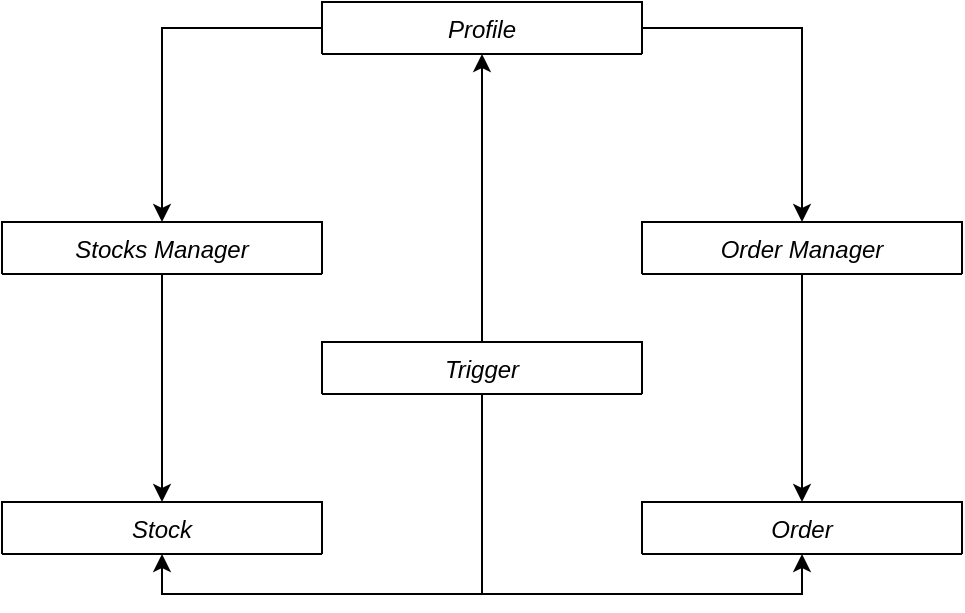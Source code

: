 <mxfile version="21.0.6" type="github">
  <diagram id="C5RBs43oDa-KdzZeNtuy" name="Page-1">
    <mxGraphModel dx="795" dy="445" grid="1" gridSize="10" guides="1" tooltips="1" connect="1" arrows="1" fold="1" page="1" pageScale="1" pageWidth="827" pageHeight="1169" math="0" shadow="0">
      <root>
        <mxCell id="WIyWlLk6GJQsqaUBKTNV-0" />
        <mxCell id="WIyWlLk6GJQsqaUBKTNV-1" parent="WIyWlLk6GJQsqaUBKTNV-0" />
        <mxCell id="VoE8Lztti9GlDLRL7Cn9-174" style="edgeStyle=orthogonalEdgeStyle;rounded=0;orthogonalLoop=1;jettySize=auto;html=1;entryX=0.5;entryY=0;entryDx=0;entryDy=0;" edge="1" parent="WIyWlLk6GJQsqaUBKTNV-1" source="zkfFHV4jXpPFQw0GAbJ--0" target="VoE8Lztti9GlDLRL7Cn9-42">
          <mxGeometry relative="1" as="geometry">
            <mxPoint x="530" y="260" as="targetPoint" />
            <Array as="points">
              <mxPoint x="530" y="173" />
            </Array>
          </mxGeometry>
        </mxCell>
        <mxCell id="VoE8Lztti9GlDLRL7Cn9-175" style="edgeStyle=orthogonalEdgeStyle;rounded=0;orthogonalLoop=1;jettySize=auto;html=1;entryX=0.5;entryY=0;entryDx=0;entryDy=0;" edge="1" parent="WIyWlLk6GJQsqaUBKTNV-1" source="zkfFHV4jXpPFQw0GAbJ--0" target="VoE8Lztti9GlDLRL7Cn9-15">
          <mxGeometry relative="1" as="geometry">
            <Array as="points">
              <mxPoint x="210" y="173" />
            </Array>
          </mxGeometry>
        </mxCell>
        <mxCell id="zkfFHV4jXpPFQw0GAbJ--0" value="Profile" style="swimlane;fontStyle=2;align=center;verticalAlign=top;childLayout=stackLayout;horizontal=1;startSize=26;horizontalStack=0;resizeParent=1;resizeLast=0;collapsible=1;marginBottom=0;rounded=0;shadow=0;strokeWidth=1;" parent="WIyWlLk6GJQsqaUBKTNV-1" vertex="1" collapsed="1">
          <mxGeometry x="290" y="160" width="160" height="26" as="geometry">
            <mxRectangle x="10" y="74" width="180" height="280" as="alternateBounds" />
          </mxGeometry>
        </mxCell>
        <mxCell id="zkfFHV4jXpPFQw0GAbJ--1" value="ID" style="text;align=left;verticalAlign=top;spacingLeft=4;spacingRight=4;overflow=hidden;rotatable=0;points=[[0,0.5],[1,0.5]];portConstraint=eastwest;" parent="zkfFHV4jXpPFQw0GAbJ--0" vertex="1">
          <mxGeometry y="26" width="180" height="26" as="geometry" />
        </mxCell>
        <mxCell id="VoE8Lztti9GlDLRL7Cn9-77" value="Name" style="text;align=left;verticalAlign=top;spacingLeft=4;spacingRight=4;overflow=hidden;rotatable=0;points=[[0,0.5],[1,0.5]];portConstraint=eastwest;" vertex="1" parent="zkfFHV4jXpPFQw0GAbJ--0">
          <mxGeometry y="52" width="180" height="26" as="geometry" />
        </mxCell>
        <mxCell id="VoE8Lztti9GlDLRL7Cn9-10" value="Email Address" style="text;align=left;verticalAlign=top;spacingLeft=4;spacingRight=4;overflow=hidden;rotatable=0;points=[[0,0.5],[1,0.5]];portConstraint=eastwest;rounded=0;shadow=0;html=0;" vertex="1" parent="zkfFHV4jXpPFQw0GAbJ--0">
          <mxGeometry y="78" width="180" height="28" as="geometry" />
        </mxCell>
        <mxCell id="VoE8Lztti9GlDLRL7Cn9-27" value="Phone Number" style="text;align=left;verticalAlign=top;spacingLeft=4;spacingRight=4;overflow=hidden;rotatable=0;points=[[0,0.5],[1,0.5]];portConstraint=eastwest;rounded=0;shadow=0;html=0;" vertex="1" parent="zkfFHV4jXpPFQw0GAbJ--0">
          <mxGeometry y="106" width="180" height="28" as="geometry" />
        </mxCell>
        <mxCell id="VoE8Lztti9GlDLRL7Cn9-11" value="Status" style="text;align=left;verticalAlign=top;spacingLeft=4;spacingRight=4;overflow=hidden;rotatable=0;points=[[0,0.5],[1,0.5]];portConstraint=eastwest;rounded=0;shadow=0;html=0;" vertex="1" parent="zkfFHV4jXpPFQw0GAbJ--0">
          <mxGeometry y="134" width="180" height="30" as="geometry" />
        </mxCell>
        <mxCell id="VoE8Lztti9GlDLRL7Cn9-12" value="Secret" style="text;align=left;verticalAlign=top;spacingLeft=4;spacingRight=4;overflow=hidden;rotatable=0;points=[[0,0.5],[1,0.5]];portConstraint=eastwest;rounded=0;shadow=0;html=0;" vertex="1" parent="zkfFHV4jXpPFQw0GAbJ--0">
          <mxGeometry y="164" width="180" height="30" as="geometry" />
        </mxCell>
        <mxCell id="zkfFHV4jXpPFQw0GAbJ--4" value="" style="line;html=1;strokeWidth=1;align=left;verticalAlign=middle;spacingTop=-1;spacingLeft=3;spacingRight=3;rotatable=0;labelPosition=right;points=[];portConstraint=eastwest;" parent="zkfFHV4jXpPFQw0GAbJ--0" vertex="1">
          <mxGeometry y="194" width="180" height="8" as="geometry" />
        </mxCell>
        <mxCell id="zkfFHV4jXpPFQw0GAbJ--5" value="Update" style="text;align=left;verticalAlign=top;spacingLeft=4;spacingRight=4;overflow=hidden;rotatable=0;points=[[0,0.5],[1,0.5]];portConstraint=eastwest;" parent="zkfFHV4jXpPFQw0GAbJ--0" vertex="1">
          <mxGeometry y="202" width="180" height="26" as="geometry" />
        </mxCell>
        <mxCell id="VoE8Lztti9GlDLRL7Cn9-13" value="Recover Secret" style="text;align=left;verticalAlign=top;spacingLeft=4;spacingRight=4;overflow=hidden;rotatable=0;points=[[0,0.5],[1,0.5]];portConstraint=eastwest;" vertex="1" parent="zkfFHV4jXpPFQw0GAbJ--0">
          <mxGeometry y="228" width="180" height="26" as="geometry" />
        </mxCell>
        <mxCell id="VoE8Lztti9GlDLRL7Cn9-14" value="Block" style="text;align=left;verticalAlign=top;spacingLeft=4;spacingRight=4;overflow=hidden;rotatable=0;points=[[0,0.5],[1,0.5]];portConstraint=eastwest;" vertex="1" parent="zkfFHV4jXpPFQw0GAbJ--0">
          <mxGeometry y="254" width="180" height="26" as="geometry" />
        </mxCell>
        <mxCell id="VoE8Lztti9GlDLRL7Cn9-168" style="edgeStyle=orthogonalEdgeStyle;rounded=0;orthogonalLoop=1;jettySize=auto;html=1;entryX=0.5;entryY=0;entryDx=0;entryDy=0;" edge="1" parent="WIyWlLk6GJQsqaUBKTNV-1" source="VoE8Lztti9GlDLRL7Cn9-42" target="VoE8Lztti9GlDLRL7Cn9-128">
          <mxGeometry relative="1" as="geometry" />
        </mxCell>
        <mxCell id="VoE8Lztti9GlDLRL7Cn9-42" value="Order Manager" style="swimlane;fontStyle=2;align=center;verticalAlign=top;childLayout=stackLayout;horizontal=1;startSize=26;horizontalStack=0;resizeParent=1;resizeLast=0;collapsible=1;marginBottom=0;rounded=0;shadow=0;strokeWidth=1;" vertex="1" collapsed="1" parent="WIyWlLk6GJQsqaUBKTNV-1">
          <mxGeometry x="450" y="270" width="160" height="26" as="geometry">
            <mxRectangle x="330" y="74" width="180" height="286" as="alternateBounds" />
          </mxGeometry>
        </mxCell>
        <mxCell id="VoE8Lztti9GlDLRL7Cn9-79" value="ID" style="text;align=left;verticalAlign=top;spacingLeft=4;spacingRight=4;overflow=hidden;rotatable=0;points=[[0,0.5],[1,0.5]];portConstraint=eastwest;" vertex="1" parent="VoE8Lztti9GlDLRL7Cn9-42">
          <mxGeometry y="26" width="180" height="26" as="geometry" />
        </mxCell>
        <mxCell id="VoE8Lztti9GlDLRL7Cn9-44" value="Triggers" style="text;align=left;verticalAlign=top;spacingLeft=4;spacingRight=4;overflow=hidden;rotatable=0;points=[[0,0.5],[1,0.5]];portConstraint=eastwest;rounded=0;shadow=0;html=0;" vertex="1" parent="VoE8Lztti9GlDLRL7Cn9-42">
          <mxGeometry y="52" width="180" height="30" as="geometry" />
        </mxCell>
        <mxCell id="VoE8Lztti9GlDLRL7Cn9-45" value="Type" style="text;align=left;verticalAlign=top;spacingLeft=4;spacingRight=4;overflow=hidden;rotatable=0;points=[[0,0.5],[1,0.5]];portConstraint=eastwest;rounded=0;shadow=0;html=0;" vertex="1" parent="VoE8Lztti9GlDLRL7Cn9-42">
          <mxGeometry y="82" width="180" height="30" as="geometry" />
        </mxCell>
        <mxCell id="VoE8Lztti9GlDLRL7Cn9-46" value="Orders Pool" style="text;align=left;verticalAlign=top;spacingLeft=4;spacingRight=4;overflow=hidden;rotatable=0;points=[[0,0.5],[1,0.5]];portConstraint=eastwest;rounded=0;shadow=0;html=0;" vertex="1" parent="VoE8Lztti9GlDLRL7Cn9-42">
          <mxGeometry y="112" width="180" height="28" as="geometry" />
        </mxCell>
        <mxCell id="VoE8Lztti9GlDLRL7Cn9-50" value="" style="line;html=1;strokeWidth=1;align=left;verticalAlign=middle;spacingTop=-1;spacingLeft=3;spacingRight=3;rotatable=0;labelPosition=right;points=[];portConstraint=eastwest;" vertex="1" parent="VoE8Lztti9GlDLRL7Cn9-42">
          <mxGeometry y="140" width="180" height="8" as="geometry" />
        </mxCell>
        <mxCell id="VoE8Lztti9GlDLRL7Cn9-52" value="Create Order" style="text;align=left;verticalAlign=top;spacingLeft=4;spacingRight=4;overflow=hidden;rotatable=0;points=[[0,0.5],[1,0.5]];portConstraint=eastwest;" vertex="1" parent="VoE8Lztti9GlDLRL7Cn9-42">
          <mxGeometry y="148" width="180" height="26" as="geometry" />
        </mxCell>
        <mxCell id="VoE8Lztti9GlDLRL7Cn9-149" value="Send Order" style="text;align=left;verticalAlign=top;spacingLeft=4;spacingRight=4;overflow=hidden;rotatable=0;points=[[0,0.5],[1,0.5]];portConstraint=eastwest;" vertex="1" parent="VoE8Lztti9GlDLRL7Cn9-42">
          <mxGeometry y="174" width="180" height="26" as="geometry" />
        </mxCell>
        <mxCell id="VoE8Lztti9GlDLRL7Cn9-51" value="Update Order" style="text;align=left;verticalAlign=top;spacingLeft=4;spacingRight=4;overflow=hidden;rotatable=0;points=[[0,0.5],[1,0.5]];portConstraint=eastwest;" vertex="1" parent="VoE8Lztti9GlDLRL7Cn9-42">
          <mxGeometry y="200" width="180" height="26" as="geometry" />
        </mxCell>
        <mxCell id="VoE8Lztti9GlDLRL7Cn9-60" value="Agroup Order" style="text;align=left;verticalAlign=top;spacingLeft=4;spacingRight=4;overflow=hidden;rotatable=0;points=[[0,0.5],[1,0.5]];portConstraint=eastwest;" vertex="1" parent="VoE8Lztti9GlDLRL7Cn9-42">
          <mxGeometry y="226" width="180" height="26" as="geometry" />
        </mxCell>
        <mxCell id="VoE8Lztti9GlDLRL7Cn9-61" value="Publish Order" style="text;align=left;verticalAlign=top;spacingLeft=4;spacingRight=4;overflow=hidden;rotatable=0;points=[[0,0.5],[1,0.5]];portConstraint=eastwest;" vertex="1" parent="VoE8Lztti9GlDLRL7Cn9-42">
          <mxGeometry y="252" width="180" height="26" as="geometry" />
        </mxCell>
        <mxCell id="VoE8Lztti9GlDLRL7Cn9-169" style="edgeStyle=orthogonalEdgeStyle;rounded=0;orthogonalLoop=1;jettySize=auto;html=1;entryX=0.5;entryY=0;entryDx=0;entryDy=0;" edge="1" parent="WIyWlLk6GJQsqaUBKTNV-1" source="VoE8Lztti9GlDLRL7Cn9-15" target="VoE8Lztti9GlDLRL7Cn9-63">
          <mxGeometry relative="1" as="geometry" />
        </mxCell>
        <mxCell id="VoE8Lztti9GlDLRL7Cn9-15" value="Stocks Manager" style="swimlane;fontStyle=2;align=center;verticalAlign=top;childLayout=stackLayout;horizontal=1;startSize=26;horizontalStack=0;resizeParent=1;resizeLast=0;collapsible=1;marginBottom=0;rounded=0;shadow=0;strokeWidth=1;" vertex="1" collapsed="1" parent="WIyWlLk6GJQsqaUBKTNV-1">
          <mxGeometry x="130" y="270" width="160" height="26" as="geometry">
            <mxRectangle x="170" y="74" width="180" height="442" as="alternateBounds" />
          </mxGeometry>
        </mxCell>
        <mxCell id="VoE8Lztti9GlDLRL7Cn9-78" value="ID" style="text;align=left;verticalAlign=top;spacingLeft=4;spacingRight=4;overflow=hidden;rotatable=0;points=[[0,0.5],[1,0.5]];portConstraint=eastwest;" vertex="1" parent="VoE8Lztti9GlDLRL7Cn9-15">
          <mxGeometry y="26" width="180" height="26" as="geometry" />
        </mxCell>
        <mxCell id="VoE8Lztti9GlDLRL7Cn9-16" value="Stocks Pool" style="text;align=left;verticalAlign=top;spacingLeft=4;spacingRight=4;overflow=hidden;rotatable=0;points=[[0,0.5],[1,0.5]];portConstraint=eastwest;" vertex="1" parent="VoE8Lztti9GlDLRL7Cn9-15">
          <mxGeometry y="52" width="180" height="26" as="geometry" />
        </mxCell>
        <mxCell id="VoE8Lztti9GlDLRL7Cn9-24" value="Layout" style="text;align=left;verticalAlign=top;spacingLeft=4;spacingRight=4;overflow=hidden;rotatable=0;points=[[0,0.5],[1,0.5]];portConstraint=eastwest;rounded=0;shadow=0;html=0;" vertex="1" parent="VoE8Lztti9GlDLRL7Cn9-15">
          <mxGeometry y="78" width="180" height="30" as="geometry" />
        </mxCell>
        <mxCell id="VoE8Lztti9GlDLRL7Cn9-18" value="Trades History" style="text;align=left;verticalAlign=top;spacingLeft=4;spacingRight=4;overflow=hidden;rotatable=0;points=[[0,0.5],[1,0.5]];portConstraint=eastwest;rounded=0;shadow=0;html=0;" vertex="1" parent="VoE8Lztti9GlDLRL7Cn9-15">
          <mxGeometry y="108" width="180" height="30" as="geometry" />
        </mxCell>
        <mxCell id="VoE8Lztti9GlDLRL7Cn9-26" value="Sugestions Pool" style="text;align=left;verticalAlign=top;spacingLeft=4;spacingRight=4;overflow=hidden;rotatable=0;points=[[0,0.5],[1,0.5]];portConstraint=eastwest;rounded=0;shadow=0;html=0;" vertex="1" parent="VoE8Lztti9GlDLRL7Cn9-15">
          <mxGeometry y="138" width="180" height="28" as="geometry" />
        </mxCell>
        <mxCell id="VoE8Lztti9GlDLRL7Cn9-39" value="Bids Pool" style="text;align=left;verticalAlign=top;spacingLeft=4;spacingRight=4;overflow=hidden;rotatable=0;points=[[0,0.5],[1,0.5]];portConstraint=eastwest;rounded=0;shadow=0;html=0;" vertex="1" parent="VoE8Lztti9GlDLRL7Cn9-15">
          <mxGeometry y="166" width="180" height="28" as="geometry" />
        </mxCell>
        <mxCell id="VoE8Lztti9GlDLRL7Cn9-57" value="Bids History" style="text;align=left;verticalAlign=top;spacingLeft=4;spacingRight=4;overflow=hidden;rotatable=0;points=[[0,0.5],[1,0.5]];portConstraint=eastwest;rounded=0;shadow=0;html=0;" vertex="1" parent="VoE8Lztti9GlDLRL7Cn9-15">
          <mxGeometry y="194" width="180" height="28" as="geometry" />
        </mxCell>
        <mxCell id="VoE8Lztti9GlDLRL7Cn9-17" value="Triggers" style="text;align=left;verticalAlign=top;spacingLeft=4;spacingRight=4;overflow=hidden;rotatable=0;points=[[0,0.5],[1,0.5]];portConstraint=eastwest;rounded=0;shadow=0;html=0;" vertex="1" parent="VoE8Lztti9GlDLRL7Cn9-15">
          <mxGeometry y="222" width="180" height="28" as="geometry" />
        </mxCell>
        <mxCell id="VoE8Lztti9GlDLRL7Cn9-164" value="Fast Trade" style="text;align=left;verticalAlign=top;spacingLeft=4;spacingRight=4;overflow=hidden;rotatable=0;points=[[0,0.5],[1,0.5]];portConstraint=eastwest;" vertex="1" parent="VoE8Lztti9GlDLRL7Cn9-15">
          <mxGeometry y="250" width="180" height="26" as="geometry" />
        </mxCell>
        <mxCell id="VoE8Lztti9GlDLRL7Cn9-20" value="" style="line;html=1;strokeWidth=1;align=left;verticalAlign=middle;spacingTop=-1;spacingLeft=3;spacingRight=3;rotatable=0;labelPosition=right;points=[];portConstraint=eastwest;" vertex="1" parent="VoE8Lztti9GlDLRL7Cn9-15">
          <mxGeometry y="276" width="180" height="8" as="geometry" />
        </mxCell>
        <mxCell id="VoE8Lztti9GlDLRL7Cn9-21" value="Simulate" style="text;align=left;verticalAlign=top;spacingLeft=4;spacingRight=4;overflow=hidden;rotatable=0;points=[[0,0.5],[1,0.5]];portConstraint=eastwest;" vertex="1" parent="VoE8Lztti9GlDLRL7Cn9-15">
          <mxGeometry y="284" width="180" height="26" as="geometry" />
        </mxCell>
        <mxCell id="VoE8Lztti9GlDLRL7Cn9-22" value="Buy" style="text;align=left;verticalAlign=top;spacingLeft=4;spacingRight=4;overflow=hidden;rotatable=0;points=[[0,0.5],[1,0.5]];portConstraint=eastwest;" vertex="1" parent="VoE8Lztti9GlDLRL7Cn9-15">
          <mxGeometry y="310" width="180" height="26" as="geometry" />
        </mxCell>
        <mxCell id="VoE8Lztti9GlDLRL7Cn9-40" value="Sell" style="text;align=left;verticalAlign=top;spacingLeft=4;spacingRight=4;overflow=hidden;rotatable=0;points=[[0,0.5],[1,0.5]];portConstraint=eastwest;" vertex="1" parent="VoE8Lztti9GlDLRL7Cn9-15">
          <mxGeometry y="336" width="180" height="26" as="geometry" />
        </mxCell>
        <mxCell id="VoE8Lztti9GlDLRL7Cn9-23" value="Set Layout" style="text;align=left;verticalAlign=top;spacingLeft=4;spacingRight=4;overflow=hidden;rotatable=0;points=[[0,0.5],[1,0.5]];portConstraint=eastwest;" vertex="1" parent="VoE8Lztti9GlDLRL7Cn9-15">
          <mxGeometry y="362" width="180" height="30" as="geometry" />
        </mxCell>
        <mxCell id="VoE8Lztti9GlDLRL7Cn9-41" value="Agroup Stocks" style="text;align=left;verticalAlign=top;spacingLeft=4;spacingRight=4;overflow=hidden;rotatable=0;points=[[0,0.5],[1,0.5]];portConstraint=eastwest;" vertex="1" parent="VoE8Lztti9GlDLRL7Cn9-15">
          <mxGeometry y="392" width="180" height="30" as="geometry" />
        </mxCell>
        <mxCell id="VoE8Lztti9GlDLRL7Cn9-63" value="Stock" style="swimlane;fontStyle=2;align=center;verticalAlign=top;childLayout=stackLayout;horizontal=1;startSize=26;horizontalStack=0;resizeParent=1;resizeLast=0;collapsible=1;marginBottom=0;rounded=0;shadow=0;strokeWidth=1;" vertex="1" collapsed="1" parent="WIyWlLk6GJQsqaUBKTNV-1">
          <mxGeometry x="130" y="410" width="160" height="26" as="geometry">
            <mxRectangle x="490" y="74" width="160" height="696" as="alternateBounds" />
          </mxGeometry>
        </mxCell>
        <mxCell id="VoE8Lztti9GlDLRL7Cn9-75" value="ID" style="text;align=left;verticalAlign=top;spacingLeft=4;spacingRight=4;overflow=hidden;rotatable=0;points=[[0,0.5],[1,0.5]];portConstraint=eastwest;rounded=0;shadow=0;html=0;" vertex="1" parent="VoE8Lztti9GlDLRL7Cn9-63">
          <mxGeometry y="26" width="160" height="30" as="geometry" />
        </mxCell>
        <mxCell id="VoE8Lztti9GlDLRL7Cn9-153" value="Description" style="text;align=left;verticalAlign=top;spacingLeft=4;spacingRight=4;overflow=hidden;rotatable=0;points=[[0,0.5],[1,0.5]];portConstraint=eastwest;rounded=0;shadow=0;html=0;" vertex="1" parent="VoE8Lztti9GlDLRL7Cn9-63">
          <mxGeometry y="56" width="160" height="30" as="geometry" />
        </mxCell>
        <mxCell id="VoE8Lztti9GlDLRL7Cn9-76" value="Group" style="text;align=left;verticalAlign=top;spacingLeft=4;spacingRight=4;overflow=hidden;rotatable=0;points=[[0,0.5],[1,0.5]];portConstraint=eastwest;rounded=0;shadow=0;html=0;" vertex="1" parent="VoE8Lztti9GlDLRL7Cn9-63">
          <mxGeometry y="86" width="160" height="30" as="geometry" />
        </mxCell>
        <mxCell id="VoE8Lztti9GlDLRL7Cn9-96" value="Analysis Period" style="text;align=left;verticalAlign=top;spacingLeft=4;spacingRight=4;overflow=hidden;rotatable=0;points=[[0,0.5],[1,0.5]];portConstraint=eastwest;rounded=0;shadow=0;html=0;" vertex="1" parent="VoE8Lztti9GlDLRL7Cn9-63">
          <mxGeometry y="116" width="160" height="34" as="geometry" />
        </mxCell>
        <mxCell id="VoE8Lztti9GlDLRL7Cn9-65" value="Actual Price" style="text;align=left;verticalAlign=top;spacingLeft=4;spacingRight=4;overflow=hidden;rotatable=0;points=[[0,0.5],[1,0.5]];portConstraint=eastwest;rounded=0;shadow=0;html=0;" vertex="1" parent="VoE8Lztti9GlDLRL7Cn9-63">
          <mxGeometry y="150" width="160" height="30" as="geometry" />
        </mxCell>
        <mxCell id="VoE8Lztti9GlDLRL7Cn9-93" value="Opening" style="text;align=left;verticalAlign=top;spacingLeft=4;spacingRight=4;overflow=hidden;rotatable=0;points=[[0,0.5],[1,0.5]];portConstraint=eastwest;rounded=0;shadow=0;html=0;" vertex="1" parent="VoE8Lztti9GlDLRL7Cn9-63">
          <mxGeometry y="180" width="160" height="30" as="geometry" />
        </mxCell>
        <mxCell id="VoE8Lztti9GlDLRL7Cn9-94" value="Closure" style="text;align=left;verticalAlign=top;spacingLeft=4;spacingRight=4;overflow=hidden;rotatable=0;points=[[0,0.5],[1,0.5]];portConstraint=eastwest;rounded=0;shadow=0;html=0;" vertex="1" parent="VoE8Lztti9GlDLRL7Cn9-63">
          <mxGeometry y="210" width="160" height="30" as="geometry" />
        </mxCell>
        <mxCell id="VoE8Lztti9GlDLRL7Cn9-84" value="Type" style="text;align=left;verticalAlign=top;spacingLeft=4;spacingRight=4;overflow=hidden;rotatable=0;points=[[0,0.5],[1,0.5]];portConstraint=eastwest;rounded=0;shadow=0;html=0;" vertex="1" parent="VoE8Lztti9GlDLRL7Cn9-63">
          <mxGeometry y="240" width="160" height="30" as="geometry" />
        </mxCell>
        <mxCell id="VoE8Lztti9GlDLRL7Cn9-73" value="Volume" style="text;align=left;verticalAlign=top;spacingLeft=4;spacingRight=4;overflow=hidden;rotatable=0;points=[[0,0.5],[1,0.5]];portConstraint=eastwest;rounded=0;shadow=0;html=0;" vertex="1" parent="VoE8Lztti9GlDLRL7Cn9-63">
          <mxGeometry y="270" width="160" height="34" as="geometry" />
        </mxCell>
        <mxCell id="VoE8Lztti9GlDLRL7Cn9-158" value="Financial Value" style="text;align=left;verticalAlign=top;spacingLeft=4;spacingRight=4;overflow=hidden;rotatable=0;points=[[0,0.5],[1,0.5]];portConstraint=eastwest;rounded=0;shadow=0;html=0;" vertex="1" parent="VoE8Lztti9GlDLRL7Cn9-63">
          <mxGeometry y="304" width="160" height="34" as="geometry" />
        </mxCell>
        <mxCell id="VoE8Lztti9GlDLRL7Cn9-80" value="Sales History" style="text;align=left;verticalAlign=top;spacingLeft=4;spacingRight=4;overflow=hidden;rotatable=0;points=[[0,0.5],[1,0.5]];portConstraint=eastwest;rounded=0;shadow=0;html=0;" vertex="1" parent="VoE8Lztti9GlDLRL7Cn9-63">
          <mxGeometry y="338" width="160" height="34" as="geometry" />
        </mxCell>
        <mxCell id="VoE8Lztti9GlDLRL7Cn9-81" value="Purchase History" style="text;align=left;verticalAlign=top;spacingLeft=4;spacingRight=4;overflow=hidden;rotatable=0;points=[[0,0.5],[1,0.5]];portConstraint=eastwest;rounded=0;shadow=0;html=0;" vertex="1" parent="VoE8Lztti9GlDLRL7Cn9-63">
          <mxGeometry y="372" width="160" height="34" as="geometry" />
        </mxCell>
        <mxCell id="VoE8Lztti9GlDLRL7Cn9-74" value="Bid Status" style="text;align=left;verticalAlign=top;spacingLeft=4;spacingRight=4;overflow=hidden;rotatable=0;points=[[0,0.5],[1,0.5]];portConstraint=eastwest;rounded=0;shadow=0;html=0;" vertex="1" parent="VoE8Lztti9GlDLRL7Cn9-63">
          <mxGeometry y="406" width="160" height="34" as="geometry" />
        </mxCell>
        <mxCell id="VoE8Lztti9GlDLRL7Cn9-150" value="Orders" style="text;align=left;verticalAlign=top;spacingLeft=4;spacingRight=4;overflow=hidden;rotatable=0;points=[[0,0.5],[1,0.5]];portConstraint=eastwest;rounded=0;shadow=0;html=0;" vertex="1" parent="VoE8Lztti9GlDLRL7Cn9-63">
          <mxGeometry y="440" width="160" height="34" as="geometry" />
        </mxCell>
        <mxCell id="VoE8Lztti9GlDLRL7Cn9-67" value="" style="line;html=1;strokeWidth=1;align=left;verticalAlign=middle;spacingTop=-1;spacingLeft=3;spacingRight=3;rotatable=0;labelPosition=right;points=[];portConstraint=eastwest;" vertex="1" parent="VoE8Lztti9GlDLRL7Cn9-63">
          <mxGeometry y="474" width="160" height="8" as="geometry" />
        </mxCell>
        <mxCell id="VoE8Lztti9GlDLRL7Cn9-68" value="Generate Graph" style="text;align=left;verticalAlign=top;spacingLeft=4;spacingRight=4;overflow=hidden;rotatable=0;points=[[0,0.5],[1,0.5]];portConstraint=eastwest;" vertex="1" parent="VoE8Lztti9GlDLRL7Cn9-63">
          <mxGeometry y="482" width="160" height="26" as="geometry" />
        </mxCell>
        <mxCell id="VoE8Lztti9GlDLRL7Cn9-69" value="Update History" style="text;align=left;verticalAlign=top;spacingLeft=4;spacingRight=4;overflow=hidden;rotatable=0;points=[[0,0.5],[1,0.5]];portConstraint=eastwest;" vertex="1" parent="VoE8Lztti9GlDLRL7Cn9-63">
          <mxGeometry y="508" width="160" height="26" as="geometry" />
        </mxCell>
        <mxCell id="VoE8Lztti9GlDLRL7Cn9-82" value="Add Orders" style="text;align=left;verticalAlign=top;spacingLeft=4;spacingRight=4;overflow=hidden;rotatable=0;points=[[0,0.5],[1,0.5]];portConstraint=eastwest;" vertex="1" parent="VoE8Lztti9GlDLRL7Cn9-63">
          <mxGeometry y="534" width="160" height="26" as="geometry" />
        </mxCell>
        <mxCell id="VoE8Lztti9GlDLRL7Cn9-90" value="Calculate Highest Rise" style="text;align=left;verticalAlign=top;spacingLeft=4;spacingRight=4;overflow=hidden;rotatable=0;points=[[0,0.5],[1,0.5]];portConstraint=eastwest;" vertex="1" parent="VoE8Lztti9GlDLRL7Cn9-63">
          <mxGeometry y="560" width="160" height="26" as="geometry" />
        </mxCell>
        <mxCell id="VoE8Lztti9GlDLRL7Cn9-92" value="Calculate Lowest Rise" style="text;align=left;verticalAlign=top;spacingLeft=4;spacingRight=4;overflow=hidden;rotatable=0;points=[[0,0.5],[1,0.5]];portConstraint=eastwest;" vertex="1" parent="VoE8Lztti9GlDLRL7Cn9-63">
          <mxGeometry y="586" width="160" height="26" as="geometry" />
        </mxCell>
        <mxCell id="VoE8Lztti9GlDLRL7Cn9-161" value="Calculate Lowest Rise" style="text;align=left;verticalAlign=top;spacingLeft=4;spacingRight=4;overflow=hidden;rotatable=0;points=[[0,0.5],[1,0.5]];portConstraint=eastwest;" vertex="1" parent="VoE8Lztti9GlDLRL7Cn9-63">
          <mxGeometry y="612" width="160" height="26" as="geometry" />
        </mxCell>
        <mxCell id="VoE8Lztti9GlDLRL7Cn9-171" style="edgeStyle=orthogonalEdgeStyle;rounded=0;orthogonalLoop=1;jettySize=auto;html=1;entryX=0.5;entryY=1;entryDx=0;entryDy=0;" edge="1" parent="WIyWlLk6GJQsqaUBKTNV-1" source="VoE8Lztti9GlDLRL7Cn9-100" target="zkfFHV4jXpPFQw0GAbJ--0">
          <mxGeometry relative="1" as="geometry" />
        </mxCell>
        <mxCell id="VoE8Lztti9GlDLRL7Cn9-172" style="edgeStyle=orthogonalEdgeStyle;rounded=0;orthogonalLoop=1;jettySize=auto;html=1;entryX=0.5;entryY=1;entryDx=0;entryDy=0;" edge="1" parent="WIyWlLk6GJQsqaUBKTNV-1" source="VoE8Lztti9GlDLRL7Cn9-100" target="VoE8Lztti9GlDLRL7Cn9-128">
          <mxGeometry relative="1" as="geometry" />
        </mxCell>
        <mxCell id="VoE8Lztti9GlDLRL7Cn9-173" style="edgeStyle=orthogonalEdgeStyle;rounded=0;orthogonalLoop=1;jettySize=auto;html=1;entryX=0.5;entryY=1;entryDx=0;entryDy=0;" edge="1" parent="WIyWlLk6GJQsqaUBKTNV-1" source="VoE8Lztti9GlDLRL7Cn9-100" target="VoE8Lztti9GlDLRL7Cn9-63">
          <mxGeometry relative="1" as="geometry" />
        </mxCell>
        <mxCell id="VoE8Lztti9GlDLRL7Cn9-100" value="Trigger" style="swimlane;fontStyle=2;align=center;verticalAlign=top;childLayout=stackLayout;horizontal=1;startSize=26;horizontalStack=0;resizeParent=1;resizeLast=0;collapsible=1;marginBottom=0;rounded=0;shadow=0;strokeWidth=1;" vertex="1" collapsed="1" parent="WIyWlLk6GJQsqaUBKTNV-1">
          <mxGeometry x="290" y="330" width="160" height="26" as="geometry">
            <mxRectangle x="290" y="330" width="160" height="344" as="alternateBounds" />
          </mxGeometry>
        </mxCell>
        <mxCell id="VoE8Lztti9GlDLRL7Cn9-101" value="ID" style="text;align=left;verticalAlign=top;spacingLeft=4;spacingRight=4;overflow=hidden;rotatable=0;points=[[0,0.5],[1,0.5]];portConstraint=eastwest;rounded=0;shadow=0;html=0;" vertex="1" parent="VoE8Lztti9GlDLRL7Cn9-100">
          <mxGeometry y="26" width="160" height="30" as="geometry" />
        </mxCell>
        <mxCell id="VoE8Lztti9GlDLRL7Cn9-154" value="Description" style="text;align=left;verticalAlign=top;spacingLeft=4;spacingRight=4;overflow=hidden;rotatable=0;points=[[0,0.5],[1,0.5]];portConstraint=eastwest;rounded=0;shadow=0;html=0;" vertex="1" parent="VoE8Lztti9GlDLRL7Cn9-100">
          <mxGeometry y="56" width="160" height="30" as="geometry" />
        </mxCell>
        <mxCell id="VoE8Lztti9GlDLRL7Cn9-122" value="Type" style="text;align=left;verticalAlign=top;spacingLeft=4;spacingRight=4;overflow=hidden;rotatable=0;points=[[0,0.5],[1,0.5]];portConstraint=eastwest;rounded=0;shadow=0;html=0;" vertex="1" parent="VoE8Lztti9GlDLRL7Cn9-100">
          <mxGeometry y="86" width="160" height="30" as="geometry" />
        </mxCell>
        <mxCell id="VoE8Lztti9GlDLRL7Cn9-124" value="Destiny" style="text;align=left;verticalAlign=top;spacingLeft=4;spacingRight=4;overflow=hidden;rotatable=0;points=[[0,0.5],[1,0.5]];portConstraint=eastwest;rounded=0;shadow=0;html=0;" vertex="1" parent="VoE8Lztti9GlDLRL7Cn9-100">
          <mxGeometry y="116" width="160" height="30" as="geometry" />
        </mxCell>
        <mxCell id="VoE8Lztti9GlDLRL7Cn9-126" value="History" style="text;align=left;verticalAlign=top;spacingLeft=4;spacingRight=4;overflow=hidden;rotatable=0;points=[[0,0.5],[1,0.5]];portConstraint=eastwest;rounded=0;shadow=0;html=0;" vertex="1" parent="VoE8Lztti9GlDLRL7Cn9-100">
          <mxGeometry y="146" width="160" height="30" as="geometry" />
        </mxCell>
        <mxCell id="VoE8Lztti9GlDLRL7Cn9-123" value="Time" style="text;align=left;verticalAlign=top;spacingLeft=4;spacingRight=4;overflow=hidden;rotatable=0;points=[[0,0.5],[1,0.5]];portConstraint=eastwest;rounded=0;shadow=0;html=0;" vertex="1" parent="VoE8Lztti9GlDLRL7Cn9-100">
          <mxGeometry y="176" width="160" height="30" as="geometry" />
        </mxCell>
        <mxCell id="VoE8Lztti9GlDLRL7Cn9-113" value="" style="line;html=1;strokeWidth=1;align=left;verticalAlign=middle;spacingTop=-1;spacingLeft=3;spacingRight=3;rotatable=0;labelPosition=right;points=[];portConstraint=eastwest;" vertex="1" parent="VoE8Lztti9GlDLRL7Cn9-100">
          <mxGeometry y="206" width="160" height="8" as="geometry" />
        </mxCell>
        <mxCell id="VoE8Lztti9GlDLRL7Cn9-114" value="Send Order" style="text;align=left;verticalAlign=top;spacingLeft=4;spacingRight=4;overflow=hidden;rotatable=0;points=[[0,0.5],[1,0.5]];portConstraint=eastwest;" vertex="1" parent="VoE8Lztti9GlDLRL7Cn9-100">
          <mxGeometry y="214" width="160" height="26" as="geometry" />
        </mxCell>
        <mxCell id="VoE8Lztti9GlDLRL7Cn9-141" value="Generate Sugestion" style="text;align=left;verticalAlign=top;spacingLeft=4;spacingRight=4;overflow=hidden;rotatable=0;points=[[0,0.5],[1,0.5]];portConstraint=eastwest;" vertex="1" parent="VoE8Lztti9GlDLRL7Cn9-100">
          <mxGeometry y="240" width="160" height="26" as="geometry" />
        </mxCell>
        <mxCell id="VoE8Lztti9GlDLRL7Cn9-115" value="Alert" style="text;align=left;verticalAlign=top;spacingLeft=4;spacingRight=4;overflow=hidden;rotatable=0;points=[[0,0.5],[1,0.5]];portConstraint=eastwest;" vertex="1" parent="VoE8Lztti9GlDLRL7Cn9-100">
          <mxGeometry y="266" width="160" height="26" as="geometry" />
        </mxCell>
        <mxCell id="VoE8Lztti9GlDLRL7Cn9-127" value="Sell Fractioned/Batch Stock" style="text;align=left;verticalAlign=top;spacingLeft=4;spacingRight=4;overflow=hidden;rotatable=0;points=[[0,0.5],[1,0.5]];portConstraint=eastwest;" vertex="1" parent="VoE8Lztti9GlDLRL7Cn9-100">
          <mxGeometry y="292" width="160" height="26" as="geometry" />
        </mxCell>
        <mxCell id="VoE8Lztti9GlDLRL7Cn9-125" value="Buy Fractioned/Batch Stock" style="text;align=left;verticalAlign=top;spacingLeft=4;spacingRight=4;overflow=hidden;rotatable=0;points=[[0,0.5],[1,0.5]];portConstraint=eastwest;" vertex="1" parent="VoE8Lztti9GlDLRL7Cn9-100">
          <mxGeometry y="318" width="160" height="26" as="geometry" />
        </mxCell>
        <mxCell id="VoE8Lztti9GlDLRL7Cn9-128" value="Order" style="swimlane;fontStyle=2;align=center;verticalAlign=top;childLayout=stackLayout;horizontal=1;startSize=26;horizontalStack=0;resizeParent=1;resizeLast=0;collapsible=1;marginBottom=0;rounded=0;shadow=0;strokeWidth=1;" vertex="1" collapsed="1" parent="WIyWlLk6GJQsqaUBKTNV-1">
          <mxGeometry x="450" y="410" width="160" height="26" as="geometry">
            <mxRectangle x="130" y="130" width="180" height="357" as="alternateBounds" />
          </mxGeometry>
        </mxCell>
        <mxCell id="VoE8Lztti9GlDLRL7Cn9-129" value="ID" style="text;align=left;verticalAlign=top;spacingLeft=4;spacingRight=4;overflow=hidden;rotatable=0;points=[[0,0.5],[1,0.5]];portConstraint=eastwest;" vertex="1" parent="VoE8Lztti9GlDLRL7Cn9-128">
          <mxGeometry y="26" width="180" height="26" as="geometry" />
        </mxCell>
        <mxCell id="VoE8Lztti9GlDLRL7Cn9-155" value="Description" style="text;align=left;verticalAlign=top;spacingLeft=4;spacingRight=4;overflow=hidden;rotatable=0;points=[[0,0.5],[1,0.5]];portConstraint=eastwest;rounded=0;shadow=0;html=0;" vertex="1" parent="VoE8Lztti9GlDLRL7Cn9-128">
          <mxGeometry y="52" width="180" height="30" as="geometry" />
        </mxCell>
        <mxCell id="VoE8Lztti9GlDLRL7Cn9-130" value="Type" style="text;align=left;verticalAlign=top;spacingLeft=4;spacingRight=4;overflow=hidden;rotatable=0;points=[[0,0.5],[1,0.5]];portConstraint=eastwest;rounded=0;shadow=0;html=0;" vertex="1" parent="VoE8Lztti9GlDLRL7Cn9-128">
          <mxGeometry y="82" width="180" height="30" as="geometry" />
        </mxCell>
        <mxCell id="VoE8Lztti9GlDLRL7Cn9-148" value="Status" style="text;align=left;verticalAlign=top;spacingLeft=4;spacingRight=4;overflow=hidden;rotatable=0;points=[[0,0.5],[1,0.5]];portConstraint=eastwest;rounded=0;shadow=0;html=0;" vertex="1" parent="VoE8Lztti9GlDLRL7Cn9-128">
          <mxGeometry y="112" width="180" height="28" as="geometry" />
        </mxCell>
        <mxCell id="VoE8Lztti9GlDLRL7Cn9-139" value="Manager ID" style="text;align=left;verticalAlign=top;spacingLeft=4;spacingRight=4;overflow=hidden;rotatable=0;points=[[0,0.5],[1,0.5]];portConstraint=eastwest;rounded=0;shadow=0;html=0;" vertex="1" parent="VoE8Lztti9GlDLRL7Cn9-128">
          <mxGeometry y="140" width="180" height="28" as="geometry" />
        </mxCell>
        <mxCell id="VoE8Lztti9GlDLRL7Cn9-147" value="Receiver ID" style="text;align=left;verticalAlign=top;spacingLeft=4;spacingRight=4;overflow=hidden;rotatable=0;points=[[0,0.5],[1,0.5]];portConstraint=eastwest;rounded=0;shadow=0;html=0;" vertex="1" parent="VoE8Lztti9GlDLRL7Cn9-128">
          <mxGeometry y="168" width="180" height="28" as="geometry" />
        </mxCell>
        <mxCell id="VoE8Lztti9GlDLRL7Cn9-146" value="Stocks" style="text;align=left;verticalAlign=top;spacingLeft=4;spacingRight=4;overflow=hidden;rotatable=0;points=[[0,0.5],[1,0.5]];portConstraint=eastwest;rounded=0;shadow=0;html=0;" vertex="1" parent="VoE8Lztti9GlDLRL7Cn9-128">
          <mxGeometry y="196" width="180" height="28" as="geometry" />
        </mxCell>
        <mxCell id="VoE8Lztti9GlDLRL7Cn9-152" value="Financial Value" style="text;align=left;verticalAlign=top;spacingLeft=4;spacingRight=4;overflow=hidden;rotatable=0;points=[[0,0.5],[1,0.5]];portConstraint=eastwest;rounded=0;shadow=0;html=0;" vertex="1" parent="VoE8Lztti9GlDLRL7Cn9-128">
          <mxGeometry y="224" width="180" height="28" as="geometry" />
        </mxCell>
        <mxCell id="VoE8Lztti9GlDLRL7Cn9-133" value="" style="line;html=1;strokeWidth=1;align=left;verticalAlign=middle;spacingTop=-1;spacingLeft=3;spacingRight=3;rotatable=0;labelPosition=right;points=[];portConstraint=eastwest;" vertex="1" parent="VoE8Lztti9GlDLRL7Cn9-128">
          <mxGeometry y="252" width="180" height="8" as="geometry" />
        </mxCell>
        <mxCell id="VoE8Lztti9GlDLRL7Cn9-145" value="Add Stocks" style="text;align=left;verticalAlign=top;spacingLeft=4;spacingRight=4;overflow=hidden;rotatable=0;points=[[0,0.5],[1,0.5]];portConstraint=eastwest;rounded=0;shadow=0;html=0;" vertex="1" parent="VoE8Lztti9GlDLRL7Cn9-128">
          <mxGeometry y="260" width="180" height="28" as="geometry" />
        </mxCell>
        <mxCell id="VoE8Lztti9GlDLRL7Cn9-156" value="Remove Stocks" style="text;align=left;verticalAlign=top;spacingLeft=4;spacingRight=4;overflow=hidden;rotatable=0;points=[[0,0.5],[1,0.5]];portConstraint=eastwest;rounded=0;shadow=0;html=0;" vertex="1" parent="VoE8Lztti9GlDLRL7Cn9-128">
          <mxGeometry y="288" width="180" height="28" as="geometry" />
        </mxCell>
        <mxCell id="VoE8Lztti9GlDLRL7Cn9-151" value="Calculate Financial Value" style="text;align=left;verticalAlign=top;spacingLeft=4;spacingRight=4;overflow=hidden;rotatable=0;points=[[0,0.5],[1,0.5]];portConstraint=eastwest;rounded=0;shadow=0;html=0;" vertex="1" parent="VoE8Lztti9GlDLRL7Cn9-128">
          <mxGeometry y="316" width="180" height="24" as="geometry" />
        </mxCell>
      </root>
    </mxGraphModel>
  </diagram>
</mxfile>

